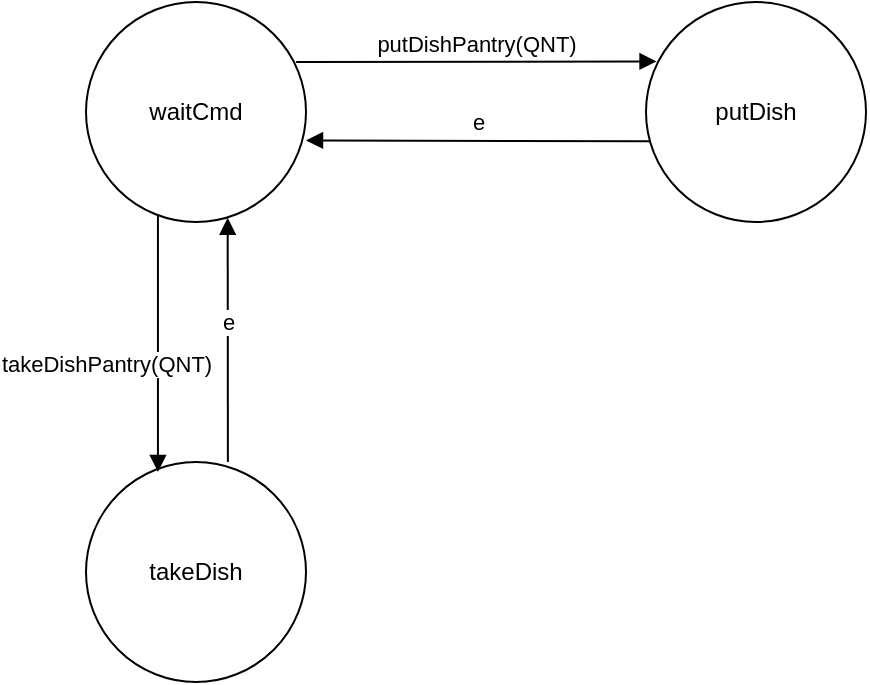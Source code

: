 <mxfile version="11.3.0" type="device" pages="1"><diagram id="FXqGbEh4NYyXLwN4MxcQ" name="Page-1"><mxGraphModel dx="854" dy="504" grid="1" gridSize="10" guides="1" tooltips="1" connect="1" arrows="1" fold="1" page="1" pageScale="1" pageWidth="827" pageHeight="1169" math="0" shadow="0"><root><mxCell id="0"/><mxCell id="1" parent="0"/><mxCell id="cfm08mlD-ksWtexrJCSY-1" value="waitCmd" style="ellipse;whiteSpace=wrap;html=1;" vertex="1" parent="1"><mxGeometry x="60" y="90" width="110" height="110" as="geometry"/></mxCell><mxCell id="cfm08mlD-ksWtexrJCSY-2" value="takeDish" style="ellipse;whiteSpace=wrap;html=1;" vertex="1" parent="1"><mxGeometry x="60" y="320" width="110" height="110" as="geometry"/></mxCell><mxCell id="cfm08mlD-ksWtexrJCSY-3" value="putDish" style="ellipse;whiteSpace=wrap;html=1;" vertex="1" parent="1"><mxGeometry x="340" y="90" width="110" height="110" as="geometry"/></mxCell><mxCell id="cfm08mlD-ksWtexrJCSY-4" value="putDishPantry(QNT)" style="html=1;verticalAlign=bottom;endArrow=block;exitX=0.955;exitY=0.273;exitDx=0;exitDy=0;exitPerimeter=0;entryX=0.048;entryY=0.27;entryDx=0;entryDy=0;entryPerimeter=0;" edge="1" parent="1" source="cfm08mlD-ksWtexrJCSY-1" target="cfm08mlD-ksWtexrJCSY-3"><mxGeometry width="80" relative="1" as="geometry"><mxPoint x="160" y="260" as="sourcePoint"/><mxPoint x="319" y="119" as="targetPoint"/></mxGeometry></mxCell><mxCell id="cfm08mlD-ksWtexrJCSY-5" value="e" style="html=1;verticalAlign=bottom;endArrow=block;entryX=1;entryY=0.629;entryDx=0;entryDy=0;entryPerimeter=0;exitX=0.018;exitY=0.633;exitDx=0;exitDy=0;exitPerimeter=0;" edge="1" parent="1" source="cfm08mlD-ksWtexrJCSY-3" target="cfm08mlD-ksWtexrJCSY-1"><mxGeometry width="80" relative="1" as="geometry"><mxPoint x="308" y="159" as="sourcePoint"/><mxPoint x="260" y="190" as="targetPoint"/></mxGeometry></mxCell><mxCell id="cfm08mlD-ksWtexrJCSY-6" value="takeDishPantry(QNT)" style="html=1;verticalAlign=bottom;endArrow=block;exitX=0.327;exitY=0.964;exitDx=0;exitDy=0;exitPerimeter=0;entryX=0.327;entryY=0.045;entryDx=0;entryDy=0;entryPerimeter=0;" edge="1" parent="1" source="cfm08mlD-ksWtexrJCSY-1" target="cfm08mlD-ksWtexrJCSY-2"><mxGeometry x="0.303" y="-26" width="80" relative="1" as="geometry"><mxPoint x="60" y="450" as="sourcePoint"/><mxPoint x="140" y="450" as="targetPoint"/><mxPoint as="offset"/></mxGeometry></mxCell><mxCell id="cfm08mlD-ksWtexrJCSY-7" value="e" style="html=1;verticalAlign=bottom;endArrow=block;exitX=0.645;exitY=0;exitDx=0;exitDy=0;exitPerimeter=0;entryX=0.644;entryY=0.981;entryDx=0;entryDy=0;entryPerimeter=0;" edge="1" parent="1" source="cfm08mlD-ksWtexrJCSY-2" target="cfm08mlD-ksWtexrJCSY-1"><mxGeometry width="80" relative="1" as="geometry"><mxPoint x="105.97" y="206.04" as="sourcePoint"/><mxPoint x="105.97" y="334.95" as="targetPoint"/></mxGeometry></mxCell></root></mxGraphModel></diagram></mxfile>